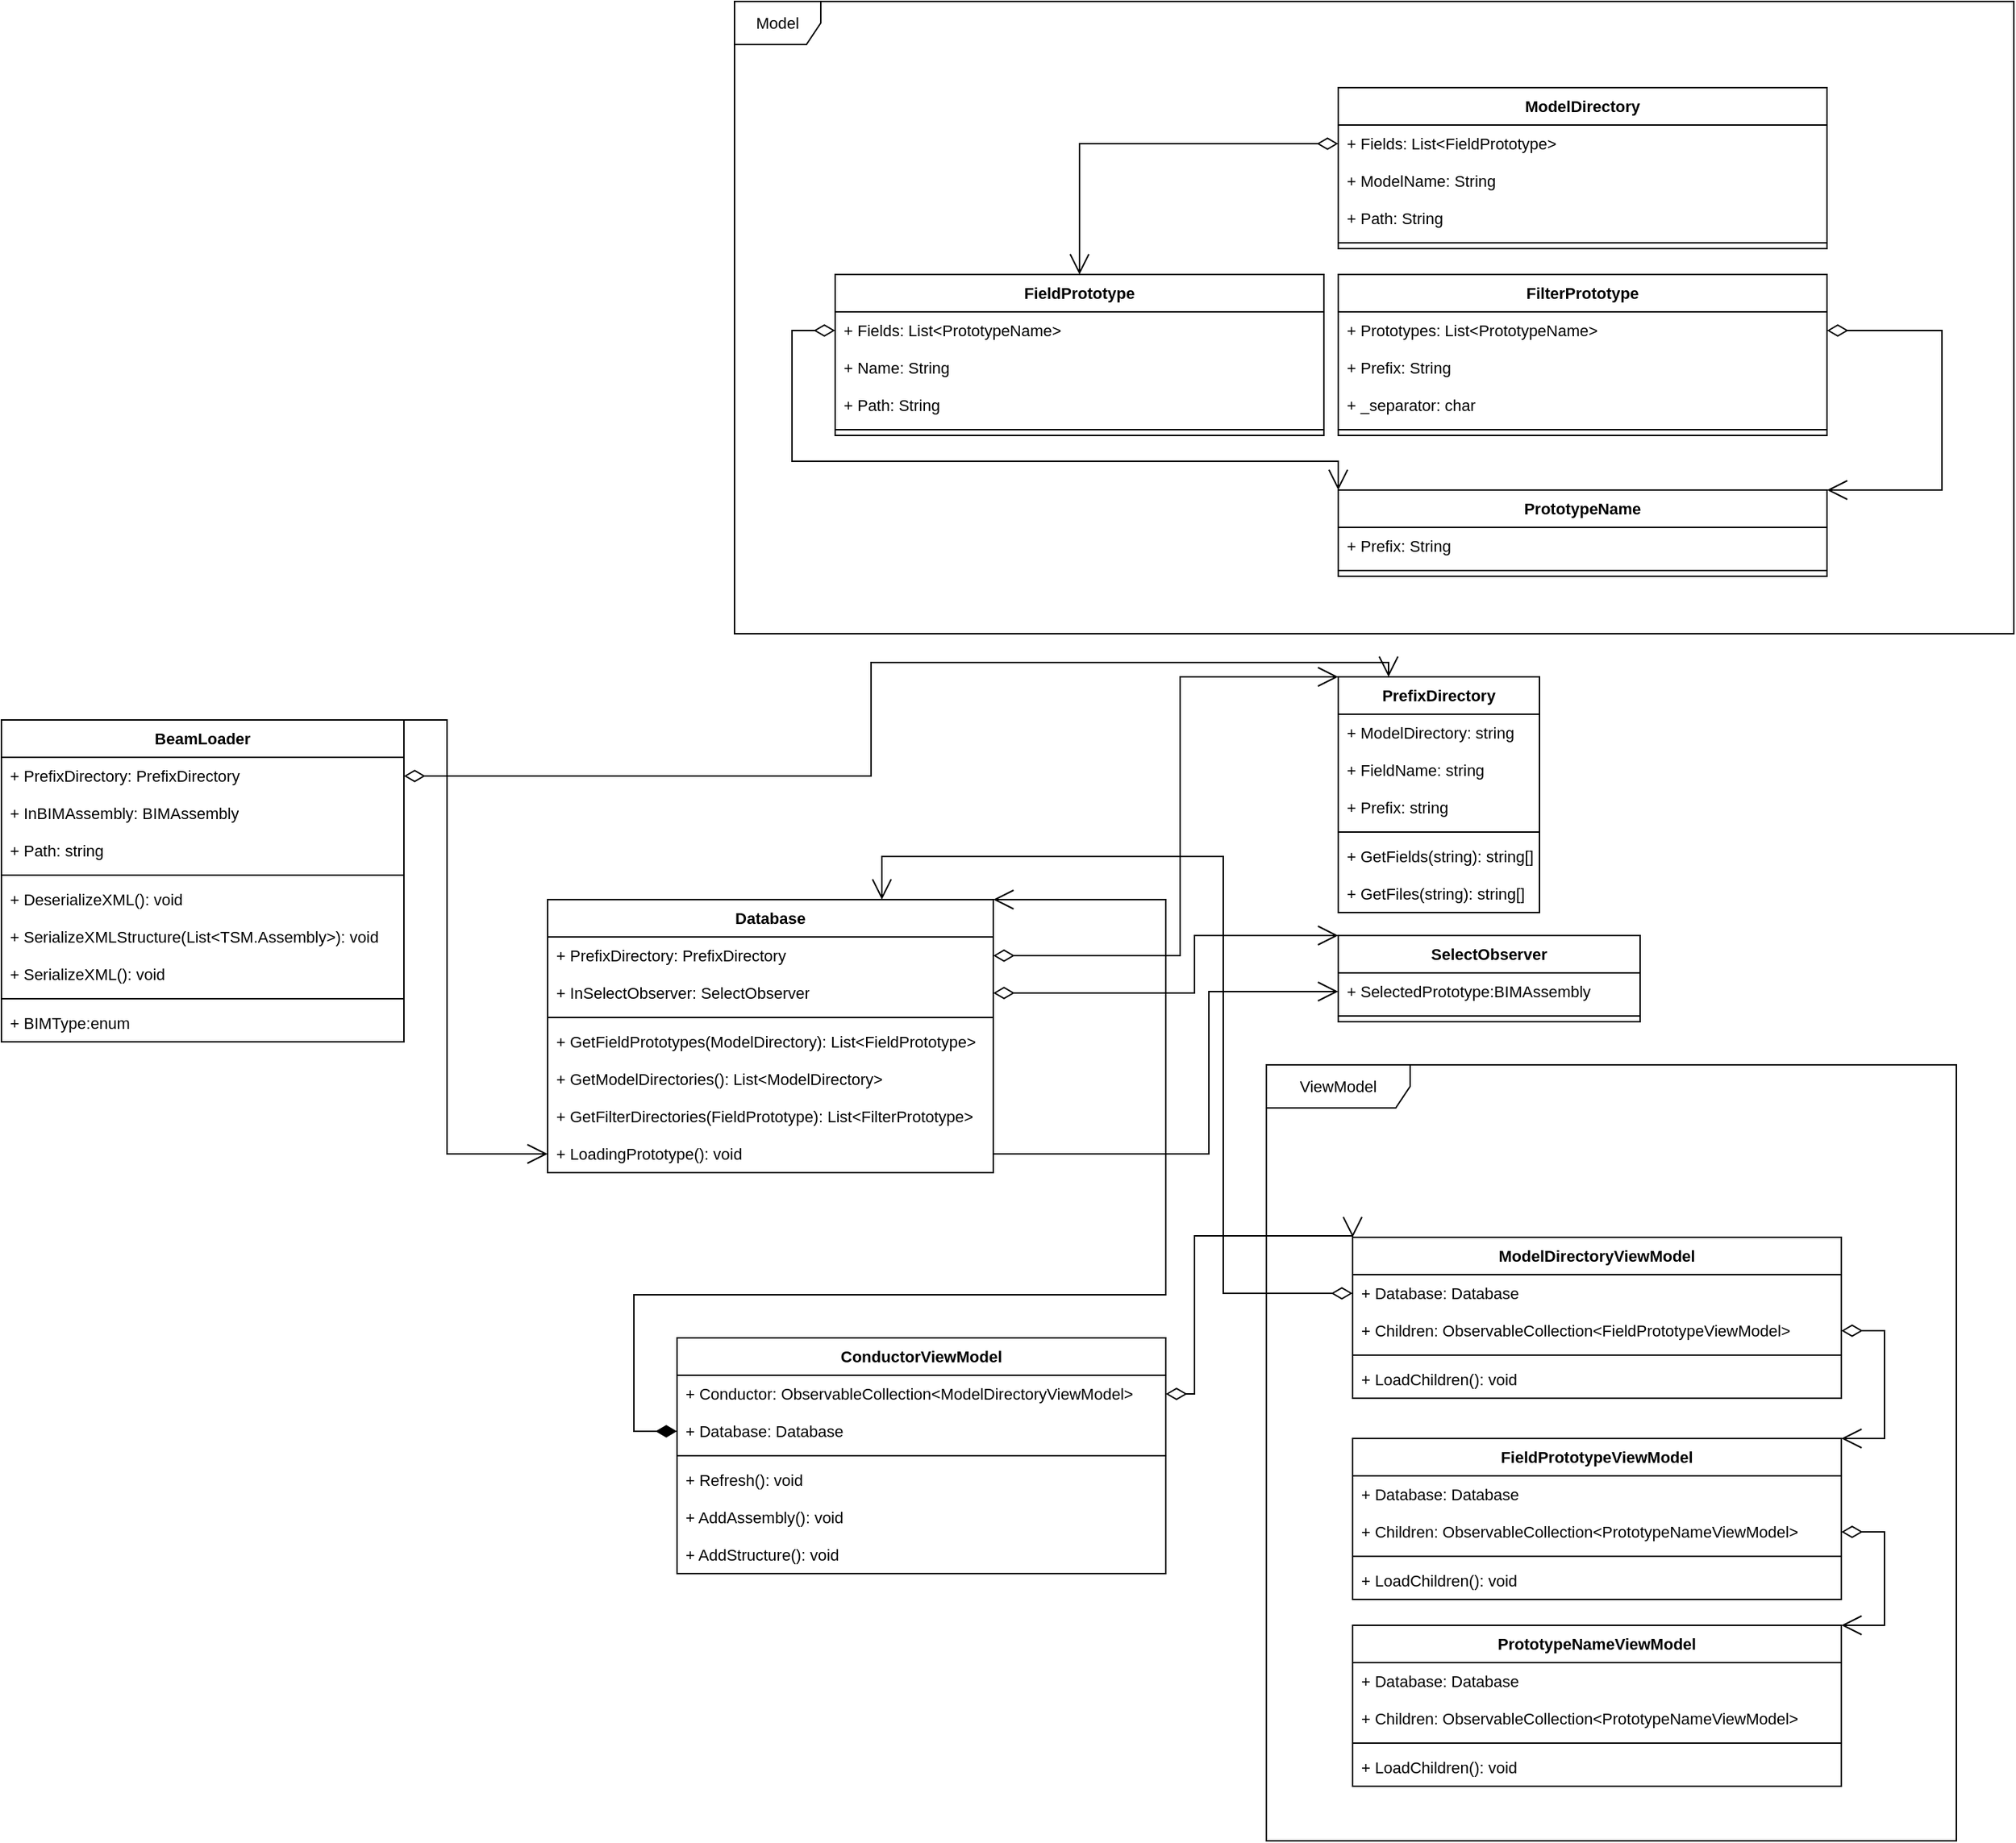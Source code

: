 <mxfile version="21.0.6" type="github" pages="3">
  <diagram id="y-c1-t9FZAE6zdqnbFe-" name="Conductor">
    <mxGraphModel dx="2287" dy="2007" grid="1" gridSize="10" guides="1" tooltips="1" connect="1" arrows="1" fold="1" page="1" pageScale="1" pageWidth="827" pageHeight="1169" math="0" shadow="0">
      <root>
        <mxCell id="0" />
        <mxCell id="1" parent="0" />
        <mxCell id="JnEDHvphpimaNig4nGNs-16" style="edgeStyle=orthogonalEdgeStyle;shape=connector;rounded=0;orthogonalLoop=1;jettySize=auto;html=1;exitX=1;exitY=0.5;exitDx=0;exitDy=0;entryX=0;entryY=0;entryDx=0;entryDy=0;labelBackgroundColor=default;strokeColor=default;fontFamily=Helvetica;fontSize=11;fontColor=default;endArrow=open;endFill=0;startArrow=diamondThin;startFill=0;startSize=12;endSize=12;" edge="1" parent="1" source="K-fdR58-RnBzx6ngiuI2-3" target="JnEDHvphpimaNig4nGNs-3">
          <mxGeometry relative="1" as="geometry">
            <Array as="points">
              <mxPoint x="210" y="929" />
              <mxPoint x="210" y="819" />
              <mxPoint x="320" y="819" />
            </Array>
          </mxGeometry>
        </mxCell>
        <mxCell id="JnEDHvphpimaNig4nGNs-29" style="edgeStyle=orthogonalEdgeStyle;shape=connector;rounded=0;orthogonalLoop=1;jettySize=auto;html=1;entryX=1;entryY=0;entryDx=0;entryDy=0;labelBackgroundColor=default;strokeColor=default;fontFamily=Helvetica;fontSize=11;fontColor=default;startArrow=diamondThin;startFill=1;endArrow=open;endFill=0;startSize=12;endSize=12;exitX=0;exitY=0.5;exitDx=0;exitDy=0;" edge="1" parent="1" source="mZIFz3YJBlj-E8MKBWUB-2" target="JnEDHvphpimaNig4nGNs-24">
          <mxGeometry relative="1" as="geometry">
            <mxPoint x="-210" y="870" as="sourcePoint" />
            <Array as="points">
              <mxPoint x="-180" y="955" />
              <mxPoint x="-180" y="860" />
              <mxPoint x="190" y="860" />
              <mxPoint x="190" y="585" />
            </Array>
          </mxGeometry>
        </mxCell>
        <mxCell id="K-fdR58-RnBzx6ngiuI2-2" value="ConductorViewModel" style="swimlane;fontStyle=1;align=center;verticalAlign=top;childLayout=stackLayout;horizontal=1;startSize=26;horizontalStack=0;resizeParent=1;resizeParentMax=0;resizeLast=0;collapsible=1;marginBottom=0;whiteSpace=wrap;html=1;fontFamily=Helvetica;fontSize=11;fontColor=default;" vertex="1" parent="1">
          <mxGeometry x="-150" y="890" width="340" height="164" as="geometry">
            <mxRectangle x="320" y="700" width="120" height="30" as="alternateBounds" />
          </mxGeometry>
        </mxCell>
        <mxCell id="K-fdR58-RnBzx6ngiuI2-3" value="+ Conductor: ObservableCollection&amp;lt;ModelDirectoryViewModel&amp;gt;" style="text;strokeColor=none;fillColor=none;align=left;verticalAlign=top;spacingLeft=4;spacingRight=4;overflow=hidden;rotatable=0;points=[[0,0.5],[1,0.5]];portConstraint=eastwest;whiteSpace=wrap;html=1;fontSize=11;fontFamily=Helvetica;fontColor=default;" vertex="1" parent="K-fdR58-RnBzx6ngiuI2-2">
          <mxGeometry y="26" width="340" height="26" as="geometry" />
        </mxCell>
        <mxCell id="mZIFz3YJBlj-E8MKBWUB-2" value="+ Database:&amp;nbsp;Database" style="text;strokeColor=none;fillColor=none;align=left;verticalAlign=top;spacingLeft=4;spacingRight=4;overflow=hidden;rotatable=0;points=[[0,0.5],[1,0.5]];portConstraint=eastwest;whiteSpace=wrap;html=1;fontSize=11;fontFamily=Helvetica;fontColor=default;" vertex="1" parent="K-fdR58-RnBzx6ngiuI2-2">
          <mxGeometry y="52" width="340" height="26" as="geometry" />
        </mxCell>
        <mxCell id="K-fdR58-RnBzx6ngiuI2-4" value="" style="line;strokeWidth=1;fillColor=none;align=left;verticalAlign=middle;spacingTop=-1;spacingLeft=3;spacingRight=3;rotatable=0;labelPosition=right;points=[];portConstraint=eastwest;strokeColor=inherit;fontFamily=Helvetica;fontSize=11;fontColor=default;" vertex="1" parent="K-fdR58-RnBzx6ngiuI2-2">
          <mxGeometry y="78" width="340" height="8" as="geometry" />
        </mxCell>
        <mxCell id="K-fdR58-RnBzx6ngiuI2-5" value="+ Refresh(): void" style="text;strokeColor=none;fillColor=none;align=left;verticalAlign=top;spacingLeft=4;spacingRight=4;overflow=hidden;rotatable=0;points=[[0,0.5],[1,0.5]];portConstraint=eastwest;whiteSpace=wrap;html=1;fontSize=11;fontFamily=Helvetica;fontColor=default;" vertex="1" parent="K-fdR58-RnBzx6ngiuI2-2">
          <mxGeometry y="86" width="340" height="26" as="geometry" />
        </mxCell>
        <mxCell id="px4083xOL6HSA7A6O8zi-32" value="+ AddAssembly(): void" style="text;strokeColor=none;fillColor=none;align=left;verticalAlign=top;spacingLeft=4;spacingRight=4;overflow=hidden;rotatable=0;points=[[0,0.5],[1,0.5]];portConstraint=eastwest;whiteSpace=wrap;html=1;fontSize=11;fontFamily=Helvetica;fontColor=default;" vertex="1" parent="K-fdR58-RnBzx6ngiuI2-2">
          <mxGeometry y="112" width="340" height="26" as="geometry" />
        </mxCell>
        <mxCell id="px4083xOL6HSA7A6O8zi-33" value="+ AddStructure(): void" style="text;strokeColor=none;fillColor=none;align=left;verticalAlign=top;spacingLeft=4;spacingRight=4;overflow=hidden;rotatable=0;points=[[0,0.5],[1,0.5]];portConstraint=eastwest;whiteSpace=wrap;html=1;fontSize=11;fontFamily=Helvetica;fontColor=default;" vertex="1" parent="K-fdR58-RnBzx6ngiuI2-2">
          <mxGeometry y="138" width="340" height="26" as="geometry" />
        </mxCell>
        <mxCell id="JnEDHvphpimaNig4nGNs-3" value="ModelDirectoryViewModel" style="swimlane;fontStyle=1;align=center;verticalAlign=top;childLayout=stackLayout;horizontal=1;startSize=26;horizontalStack=0;resizeParent=1;resizeParentMax=0;resizeLast=0;collapsible=1;marginBottom=0;whiteSpace=wrap;html=1;fontFamily=Helvetica;fontSize=11;fontColor=default;" vertex="1" parent="1">
          <mxGeometry x="320" y="820" width="340" height="112" as="geometry">
            <mxRectangle x="320" y="700" width="120" height="30" as="alternateBounds" />
          </mxGeometry>
        </mxCell>
        <mxCell id="JnEDHvphpimaNig4nGNs-4" value="+ Database: Database" style="text;strokeColor=none;fillColor=none;align=left;verticalAlign=top;spacingLeft=4;spacingRight=4;overflow=hidden;rotatable=0;points=[[0,0.5],[1,0.5]];portConstraint=eastwest;whiteSpace=wrap;html=1;fontSize=11;fontFamily=Helvetica;fontColor=default;" vertex="1" parent="JnEDHvphpimaNig4nGNs-3">
          <mxGeometry y="26" width="340" height="26" as="geometry" />
        </mxCell>
        <mxCell id="JnEDHvphpimaNig4nGNs-7" value="+ Children: ObservableCollection&amp;lt;FieldPrototypeViewModel&amp;gt;" style="text;strokeColor=none;fillColor=none;align=left;verticalAlign=top;spacingLeft=4;spacingRight=4;overflow=hidden;rotatable=0;points=[[0,0.5],[1,0.5]];portConstraint=eastwest;whiteSpace=wrap;html=1;fontSize=11;fontFamily=Helvetica;fontColor=default;" vertex="1" parent="JnEDHvphpimaNig4nGNs-3">
          <mxGeometry y="52" width="340" height="26" as="geometry" />
        </mxCell>
        <mxCell id="JnEDHvphpimaNig4nGNs-5" value="" style="line;strokeWidth=1;fillColor=none;align=left;verticalAlign=middle;spacingTop=-1;spacingLeft=3;spacingRight=3;rotatable=0;labelPosition=right;points=[];portConstraint=eastwest;strokeColor=inherit;fontFamily=Helvetica;fontSize=11;fontColor=default;" vertex="1" parent="JnEDHvphpimaNig4nGNs-3">
          <mxGeometry y="78" width="340" height="8" as="geometry" />
        </mxCell>
        <mxCell id="JnEDHvphpimaNig4nGNs-6" value="+ LoadChildren(): void" style="text;strokeColor=none;fillColor=none;align=left;verticalAlign=top;spacingLeft=4;spacingRight=4;overflow=hidden;rotatable=0;points=[[0,0.5],[1,0.5]];portConstraint=eastwest;whiteSpace=wrap;html=1;fontSize=11;fontFamily=Helvetica;fontColor=default;" vertex="1" parent="JnEDHvphpimaNig4nGNs-3">
          <mxGeometry y="86" width="340" height="26" as="geometry" />
        </mxCell>
        <mxCell id="JnEDHvphpimaNig4nGNs-18" value="SelectObserver" style="swimlane;fontStyle=1;align=center;verticalAlign=top;childLayout=stackLayout;horizontal=1;startSize=26;horizontalStack=0;resizeParent=1;resizeParentMax=0;resizeLast=0;collapsible=1;marginBottom=0;whiteSpace=wrap;html=1;fontFamily=Helvetica;fontSize=11;fontColor=default;" vertex="1" parent="1">
          <mxGeometry x="310" y="610" width="210" height="60" as="geometry">
            <mxRectangle x="320" y="700" width="120" height="30" as="alternateBounds" />
          </mxGeometry>
        </mxCell>
        <mxCell id="JnEDHvphpimaNig4nGNs-19" value="+ SelectedPrototype:BIMAssembly" style="text;strokeColor=none;fillColor=none;align=left;verticalAlign=top;spacingLeft=4;spacingRight=4;overflow=hidden;rotatable=0;points=[[0,0.5],[1,0.5]];portConstraint=eastwest;whiteSpace=wrap;html=1;fontSize=11;fontFamily=Helvetica;fontColor=default;" vertex="1" parent="JnEDHvphpimaNig4nGNs-18">
          <mxGeometry y="26" width="210" height="26" as="geometry" />
        </mxCell>
        <mxCell id="JnEDHvphpimaNig4nGNs-21" value="" style="line;strokeWidth=1;fillColor=none;align=left;verticalAlign=middle;spacingTop=-1;spacingLeft=3;spacingRight=3;rotatable=0;labelPosition=right;points=[];portConstraint=eastwest;strokeColor=inherit;fontFamily=Helvetica;fontSize=11;fontColor=default;" vertex="1" parent="JnEDHvphpimaNig4nGNs-18">
          <mxGeometry y="52" width="210" height="8" as="geometry" />
        </mxCell>
        <mxCell id="JnEDHvphpimaNig4nGNs-24" value="Database" style="swimlane;fontStyle=1;align=center;verticalAlign=top;childLayout=stackLayout;horizontal=1;startSize=26;horizontalStack=0;resizeParent=1;resizeParentMax=0;resizeLast=0;collapsible=1;marginBottom=0;whiteSpace=wrap;html=1;fontFamily=Helvetica;fontSize=11;fontColor=default;" vertex="1" parent="1">
          <mxGeometry x="-240" y="585" width="310" height="190" as="geometry">
            <mxRectangle x="-290" y="585" width="120" height="30" as="alternateBounds" />
          </mxGeometry>
        </mxCell>
        <mxCell id="JnEDHvphpimaNig4nGNs-25" value="+ PrefixDirectory: PrefixDirectory" style="text;strokeColor=none;fillColor=none;align=left;verticalAlign=top;spacingLeft=4;spacingRight=4;overflow=hidden;rotatable=0;points=[[0,0.5],[1,0.5]];portConstraint=eastwest;whiteSpace=wrap;html=1;fontSize=11;fontFamily=Helvetica;fontColor=default;" vertex="1" parent="JnEDHvphpimaNig4nGNs-24">
          <mxGeometry y="26" width="310" height="26" as="geometry" />
        </mxCell>
        <mxCell id="JnEDHvphpimaNig4nGNs-38" value="+ InSelectObserver:&amp;nbsp;SelectObserver" style="text;strokeColor=none;fillColor=none;align=left;verticalAlign=top;spacingLeft=4;spacingRight=4;overflow=hidden;rotatable=0;points=[[0,0.5],[1,0.5]];portConstraint=eastwest;whiteSpace=wrap;html=1;fontSize=11;fontFamily=Helvetica;fontColor=default;" vertex="1" parent="JnEDHvphpimaNig4nGNs-24">
          <mxGeometry y="52" width="310" height="26" as="geometry" />
        </mxCell>
        <mxCell id="JnEDHvphpimaNig4nGNs-26" value="" style="line;strokeWidth=1;fillColor=none;align=left;verticalAlign=middle;spacingTop=-1;spacingLeft=3;spacingRight=3;rotatable=0;labelPosition=right;points=[];portConstraint=eastwest;strokeColor=inherit;fontFamily=Helvetica;fontSize=11;fontColor=default;" vertex="1" parent="JnEDHvphpimaNig4nGNs-24">
          <mxGeometry y="78" width="310" height="8" as="geometry" />
        </mxCell>
        <mxCell id="JnEDHvphpimaNig4nGNs-27" value="+ GetFieldPrototypes(ModelDirectory): List&amp;lt;FieldPrototype&amp;gt;" style="text;strokeColor=none;fillColor=none;align=left;verticalAlign=top;spacingLeft=4;spacingRight=4;overflow=hidden;rotatable=0;points=[[0,0.5],[1,0.5]];portConstraint=eastwest;whiteSpace=wrap;html=1;fontSize=11;fontFamily=Helvetica;fontColor=default;" vertex="1" parent="JnEDHvphpimaNig4nGNs-24">
          <mxGeometry y="86" width="310" height="26" as="geometry" />
        </mxCell>
        <mxCell id="61XOasOxWinUc6jk6nGq-1" value="+ GetModelDirectories(): List&amp;lt;ModelDirectory&amp;gt;" style="text;strokeColor=none;fillColor=none;align=left;verticalAlign=top;spacingLeft=4;spacingRight=4;overflow=hidden;rotatable=0;points=[[0,0.5],[1,0.5]];portConstraint=eastwest;whiteSpace=wrap;html=1;fontSize=11;fontFamily=Helvetica;fontColor=default;" vertex="1" parent="JnEDHvphpimaNig4nGNs-24">
          <mxGeometry y="112" width="310" height="26" as="geometry" />
        </mxCell>
        <mxCell id="px4083xOL6HSA7A6O8zi-1" value="+ GetFilterDirectories(FieldPrototype): List&amp;lt;FilterPrototype&amp;gt;" style="text;strokeColor=none;fillColor=none;align=left;verticalAlign=top;spacingLeft=4;spacingRight=4;overflow=hidden;rotatable=0;points=[[0,0.5],[1,0.5]];portConstraint=eastwest;whiteSpace=wrap;html=1;fontSize=11;fontFamily=Helvetica;fontColor=default;" vertex="1" parent="JnEDHvphpimaNig4nGNs-24">
          <mxGeometry y="138" width="310" height="26" as="geometry" />
        </mxCell>
        <mxCell id="px4083xOL6HSA7A6O8zi-2" value="+ LoadingPrototype(): void" style="text;strokeColor=none;fillColor=none;align=left;verticalAlign=top;spacingLeft=4;spacingRight=4;overflow=hidden;rotatable=0;points=[[0,0.5],[1,0.5]];portConstraint=eastwest;whiteSpace=wrap;html=1;fontSize=11;fontFamily=Helvetica;fontColor=default;" vertex="1" parent="JnEDHvphpimaNig4nGNs-24">
          <mxGeometry y="164" width="310" height="26" as="geometry" />
        </mxCell>
        <mxCell id="JnEDHvphpimaNig4nGNs-32" value="PrefixDirectory" style="swimlane;fontStyle=1;align=center;verticalAlign=top;childLayout=stackLayout;horizontal=1;startSize=26;horizontalStack=0;resizeParent=1;resizeParentMax=0;resizeLast=0;collapsible=1;marginBottom=0;whiteSpace=wrap;html=1;fontFamily=Helvetica;fontSize=11;fontColor=default;" vertex="1" parent="1">
          <mxGeometry x="310" y="430" width="140" height="164" as="geometry">
            <mxRectangle x="320" y="700" width="120" height="30" as="alternateBounds" />
          </mxGeometry>
        </mxCell>
        <mxCell id="JnEDHvphpimaNig4nGNs-33" value="+ ModelDirectory: string" style="text;strokeColor=none;fillColor=none;align=left;verticalAlign=top;spacingLeft=4;spacingRight=4;overflow=hidden;rotatable=0;points=[[0,0.5],[1,0.5]];portConstraint=eastwest;whiteSpace=wrap;html=1;fontSize=11;fontFamily=Helvetica;fontColor=default;" vertex="1" parent="JnEDHvphpimaNig4nGNs-32">
          <mxGeometry y="26" width="140" height="26" as="geometry" />
        </mxCell>
        <mxCell id="px4083xOL6HSA7A6O8zi-29" value="+ FieldName: string" style="text;strokeColor=none;fillColor=none;align=left;verticalAlign=top;spacingLeft=4;spacingRight=4;overflow=hidden;rotatable=0;points=[[0,0.5],[1,0.5]];portConstraint=eastwest;whiteSpace=wrap;html=1;fontSize=11;fontFamily=Helvetica;fontColor=default;" vertex="1" parent="JnEDHvphpimaNig4nGNs-32">
          <mxGeometry y="52" width="140" height="26" as="geometry" />
        </mxCell>
        <mxCell id="px4083xOL6HSA7A6O8zi-30" value="+ Prefix: string" style="text;strokeColor=none;fillColor=none;align=left;verticalAlign=top;spacingLeft=4;spacingRight=4;overflow=hidden;rotatable=0;points=[[0,0.5],[1,0.5]];portConstraint=eastwest;whiteSpace=wrap;html=1;fontSize=11;fontFamily=Helvetica;fontColor=default;" vertex="1" parent="JnEDHvphpimaNig4nGNs-32">
          <mxGeometry y="78" width="140" height="26" as="geometry" />
        </mxCell>
        <mxCell id="JnEDHvphpimaNig4nGNs-34" value="" style="line;strokeWidth=1;fillColor=none;align=left;verticalAlign=middle;spacingTop=-1;spacingLeft=3;spacingRight=3;rotatable=0;labelPosition=right;points=[];portConstraint=eastwest;strokeColor=inherit;fontFamily=Helvetica;fontSize=11;fontColor=default;" vertex="1" parent="JnEDHvphpimaNig4nGNs-32">
          <mxGeometry y="104" width="140" height="8" as="geometry" />
        </mxCell>
        <mxCell id="JnEDHvphpimaNig4nGNs-35" value="+ GetFields(string): string[]" style="text;strokeColor=none;fillColor=none;align=left;verticalAlign=top;spacingLeft=4;spacingRight=4;overflow=hidden;rotatable=0;points=[[0,0.5],[1,0.5]];portConstraint=eastwest;whiteSpace=wrap;html=1;fontSize=11;fontFamily=Helvetica;fontColor=default;" vertex="1" parent="JnEDHvphpimaNig4nGNs-32">
          <mxGeometry y="112" width="140" height="26" as="geometry" />
        </mxCell>
        <mxCell id="px4083xOL6HSA7A6O8zi-31" value="+ GetFiles(string): string[]" style="text;strokeColor=none;fillColor=none;align=left;verticalAlign=top;spacingLeft=4;spacingRight=4;overflow=hidden;rotatable=0;points=[[0,0.5],[1,0.5]];portConstraint=eastwest;whiteSpace=wrap;html=1;fontSize=11;fontFamily=Helvetica;fontColor=default;" vertex="1" parent="JnEDHvphpimaNig4nGNs-32">
          <mxGeometry y="138" width="140" height="26" as="geometry" />
        </mxCell>
        <mxCell id="61XOasOxWinUc6jk6nGq-6" value="PrototypeName" style="swimlane;fontStyle=1;align=center;verticalAlign=top;childLayout=stackLayout;horizontal=1;startSize=26;horizontalStack=0;resizeParent=1;resizeParentMax=0;resizeLast=0;collapsible=1;marginBottom=0;whiteSpace=wrap;html=1;fontFamily=Helvetica;fontSize=11;fontColor=default;" vertex="1" parent="1">
          <mxGeometry x="310" y="300" width="340" height="60" as="geometry">
            <mxRectangle x="320" y="700" width="120" height="30" as="alternateBounds" />
          </mxGeometry>
        </mxCell>
        <mxCell id="61XOasOxWinUc6jk6nGq-7" value="+ Prefix: String" style="text;strokeColor=none;fillColor=none;align=left;verticalAlign=top;spacingLeft=4;spacingRight=4;overflow=hidden;rotatable=0;points=[[0,0.5],[1,0.5]];portConstraint=eastwest;whiteSpace=wrap;html=1;fontSize=11;fontFamily=Helvetica;fontColor=default;" vertex="1" parent="61XOasOxWinUc6jk6nGq-6">
          <mxGeometry y="26" width="340" height="26" as="geometry" />
        </mxCell>
        <mxCell id="61XOasOxWinUc6jk6nGq-8" value="" style="line;strokeWidth=1;fillColor=none;align=left;verticalAlign=middle;spacingTop=-1;spacingLeft=3;spacingRight=3;rotatable=0;labelPosition=right;points=[];portConstraint=eastwest;strokeColor=inherit;fontFamily=Helvetica;fontSize=11;fontColor=default;" vertex="1" parent="61XOasOxWinUc6jk6nGq-6">
          <mxGeometry y="52" width="340" height="8" as="geometry" />
        </mxCell>
        <mxCell id="61XOasOxWinUc6jk6nGq-14" value="ModelDirectory" style="swimlane;fontStyle=1;align=center;verticalAlign=top;childLayout=stackLayout;horizontal=1;startSize=26;horizontalStack=0;resizeParent=1;resizeParentMax=0;resizeLast=0;collapsible=1;marginBottom=0;whiteSpace=wrap;html=1;fontFamily=Helvetica;fontSize=11;fontColor=default;" vertex="1" parent="1">
          <mxGeometry x="310" y="20" width="340" height="112" as="geometry">
            <mxRectangle x="320" y="700" width="120" height="30" as="alternateBounds" />
          </mxGeometry>
        </mxCell>
        <mxCell id="61XOasOxWinUc6jk6nGq-15" value="+ Fields: List&amp;lt;FieldPrototype&amp;gt;" style="text;strokeColor=none;fillColor=none;align=left;verticalAlign=top;spacingLeft=4;spacingRight=4;overflow=hidden;rotatable=0;points=[[0,0.5],[1,0.5]];portConstraint=eastwest;whiteSpace=wrap;html=1;fontSize=11;fontFamily=Helvetica;fontColor=default;" vertex="1" parent="61XOasOxWinUc6jk6nGq-14">
          <mxGeometry y="26" width="340" height="26" as="geometry" />
        </mxCell>
        <mxCell id="61XOasOxWinUc6jk6nGq-20" value="+ ModelName: String" style="text;strokeColor=none;fillColor=none;align=left;verticalAlign=top;spacingLeft=4;spacingRight=4;overflow=hidden;rotatable=0;points=[[0,0.5],[1,0.5]];portConstraint=eastwest;whiteSpace=wrap;html=1;fontSize=11;fontFamily=Helvetica;fontColor=default;" vertex="1" parent="61XOasOxWinUc6jk6nGq-14">
          <mxGeometry y="52" width="340" height="26" as="geometry" />
        </mxCell>
        <mxCell id="61XOasOxWinUc6jk6nGq-21" value="+ Path: String" style="text;strokeColor=none;fillColor=none;align=left;verticalAlign=top;spacingLeft=4;spacingRight=4;overflow=hidden;rotatable=0;points=[[0,0.5],[1,0.5]];portConstraint=eastwest;whiteSpace=wrap;html=1;fontSize=11;fontFamily=Helvetica;fontColor=default;" vertex="1" parent="61XOasOxWinUc6jk6nGq-14">
          <mxGeometry y="78" width="340" height="26" as="geometry" />
        </mxCell>
        <mxCell id="61XOasOxWinUc6jk6nGq-16" value="" style="line;strokeWidth=1;fillColor=none;align=left;verticalAlign=middle;spacingTop=-1;spacingLeft=3;spacingRight=3;rotatable=0;labelPosition=right;points=[];portConstraint=eastwest;strokeColor=inherit;fontFamily=Helvetica;fontSize=11;fontColor=default;" vertex="1" parent="61XOasOxWinUc6jk6nGq-14">
          <mxGeometry y="104" width="340" height="8" as="geometry" />
        </mxCell>
        <mxCell id="61XOasOxWinUc6jk6nGq-23" value="FilterPrototype" style="swimlane;fontStyle=1;align=center;verticalAlign=top;childLayout=stackLayout;horizontal=1;startSize=26;horizontalStack=0;resizeParent=1;resizeParentMax=0;resizeLast=0;collapsible=1;marginBottom=0;whiteSpace=wrap;html=1;fontFamily=Helvetica;fontSize=11;fontColor=default;" vertex="1" parent="1">
          <mxGeometry x="310" y="150" width="340" height="112" as="geometry">
            <mxRectangle x="320" y="700" width="120" height="30" as="alternateBounds" />
          </mxGeometry>
        </mxCell>
        <mxCell id="61XOasOxWinUc6jk6nGq-24" value="+ Prototypes: List&amp;lt;PrototypeName&amp;gt;" style="text;strokeColor=none;fillColor=none;align=left;verticalAlign=top;spacingLeft=4;spacingRight=4;overflow=hidden;rotatable=0;points=[[0,0.5],[1,0.5]];portConstraint=eastwest;whiteSpace=wrap;html=1;fontSize=11;fontFamily=Helvetica;fontColor=default;" vertex="1" parent="61XOasOxWinUc6jk6nGq-23">
          <mxGeometry y="26" width="340" height="26" as="geometry" />
        </mxCell>
        <mxCell id="61XOasOxWinUc6jk6nGq-25" value="+ Prefix: String" style="text;strokeColor=none;fillColor=none;align=left;verticalAlign=top;spacingLeft=4;spacingRight=4;overflow=hidden;rotatable=0;points=[[0,0.5],[1,0.5]];portConstraint=eastwest;whiteSpace=wrap;html=1;fontSize=11;fontFamily=Helvetica;fontColor=default;" vertex="1" parent="61XOasOxWinUc6jk6nGq-23">
          <mxGeometry y="52" width="340" height="26" as="geometry" />
        </mxCell>
        <mxCell id="61XOasOxWinUc6jk6nGq-26" value="+ _separator: char" style="text;strokeColor=none;fillColor=none;align=left;verticalAlign=top;spacingLeft=4;spacingRight=4;overflow=hidden;rotatable=0;points=[[0,0.5],[1,0.5]];portConstraint=eastwest;whiteSpace=wrap;html=1;fontSize=11;fontFamily=Helvetica;fontColor=default;" vertex="1" parent="61XOasOxWinUc6jk6nGq-23">
          <mxGeometry y="78" width="340" height="26" as="geometry" />
        </mxCell>
        <mxCell id="61XOasOxWinUc6jk6nGq-27" value="" style="line;strokeWidth=1;fillColor=none;align=left;verticalAlign=middle;spacingTop=-1;spacingLeft=3;spacingRight=3;rotatable=0;labelPosition=right;points=[];portConstraint=eastwest;strokeColor=inherit;fontFamily=Helvetica;fontSize=11;fontColor=default;" vertex="1" parent="61XOasOxWinUc6jk6nGq-23">
          <mxGeometry y="104" width="340" height="8" as="geometry" />
        </mxCell>
        <mxCell id="JnEDHvphpimaNig4nGNs-37" style="edgeStyle=orthogonalEdgeStyle;shape=connector;rounded=0;orthogonalLoop=1;jettySize=auto;html=1;labelBackgroundColor=default;strokeColor=default;fontFamily=Helvetica;fontSize=11;fontColor=default;startArrow=diamondThin;startFill=0;endArrow=open;endFill=0;startSize=12;entryX=0;entryY=0;entryDx=0;entryDy=0;exitX=1;exitY=0.5;exitDx=0;exitDy=0;endSize=12;" edge="1" parent="1" source="JnEDHvphpimaNig4nGNs-38" target="JnEDHvphpimaNig4nGNs-18">
          <mxGeometry relative="1" as="geometry">
            <mxPoint x="130" y="658" as="sourcePoint" />
            <Array as="points">
              <mxPoint x="210" y="650" />
              <mxPoint x="210" y="610" />
            </Array>
          </mxGeometry>
        </mxCell>
        <mxCell id="JnEDHvphpimaNig4nGNs-36" style="edgeStyle=orthogonalEdgeStyle;shape=connector;rounded=0;orthogonalLoop=1;jettySize=auto;html=1;exitX=1;exitY=0.5;exitDx=0;exitDy=0;labelBackgroundColor=default;strokeColor=default;fontFamily=Helvetica;fontSize=11;fontColor=default;startArrow=diamondThin;startFill=0;endArrow=open;endFill=0;startSize=12;entryX=0;entryY=0;entryDx=0;entryDy=0;endSize=12;" edge="1" parent="1" source="JnEDHvphpimaNig4nGNs-25" target="JnEDHvphpimaNig4nGNs-32">
          <mxGeometry relative="1" as="geometry">
            <mxPoint x="200" y="630" as="sourcePoint" />
            <Array as="points">
              <mxPoint x="200" y="624" />
              <mxPoint x="200" y="430" />
            </Array>
          </mxGeometry>
        </mxCell>
        <mxCell id="61XOasOxWinUc6jk6nGq-29" style="edgeStyle=orthogonalEdgeStyle;shape=connector;rounded=0;orthogonalLoop=1;jettySize=auto;html=1;exitX=1;exitY=0.5;exitDx=0;exitDy=0;entryX=1;entryY=0;entryDx=0;entryDy=0;labelBackgroundColor=default;strokeColor=default;fontFamily=Helvetica;fontSize=11;fontColor=default;startArrow=diamondThin;startFill=0;endArrow=open;endFill=0;startSize=12;endSize=12;" edge="1" parent="1" source="61XOasOxWinUc6jk6nGq-24" target="61XOasOxWinUc6jk6nGq-6">
          <mxGeometry relative="1" as="geometry">
            <Array as="points">
              <mxPoint x="730" y="189" />
              <mxPoint x="730" y="300" />
            </Array>
          </mxGeometry>
        </mxCell>
        <mxCell id="61XOasOxWinUc6jk6nGq-31" value="FieldPrototype" style="swimlane;fontStyle=1;align=center;verticalAlign=top;childLayout=stackLayout;horizontal=1;startSize=26;horizontalStack=0;resizeParent=1;resizeParentMax=0;resizeLast=0;collapsible=1;marginBottom=0;whiteSpace=wrap;html=1;fontFamily=Helvetica;fontSize=11;fontColor=default;" vertex="1" parent="1">
          <mxGeometry x="-40" y="150" width="340" height="112" as="geometry">
            <mxRectangle x="320" y="700" width="120" height="30" as="alternateBounds" />
          </mxGeometry>
        </mxCell>
        <mxCell id="61XOasOxWinUc6jk6nGq-32" value="+ Fields: List&amp;lt;PrototypeName&amp;gt;" style="text;strokeColor=none;fillColor=none;align=left;verticalAlign=top;spacingLeft=4;spacingRight=4;overflow=hidden;rotatable=0;points=[[0,0.5],[1,0.5]];portConstraint=eastwest;whiteSpace=wrap;html=1;fontSize=11;fontFamily=Helvetica;fontColor=default;" vertex="1" parent="61XOasOxWinUc6jk6nGq-31">
          <mxGeometry y="26" width="340" height="26" as="geometry" />
        </mxCell>
        <mxCell id="61XOasOxWinUc6jk6nGq-33" value="+ Name: String" style="text;strokeColor=none;fillColor=none;align=left;verticalAlign=top;spacingLeft=4;spacingRight=4;overflow=hidden;rotatable=0;points=[[0,0.5],[1,0.5]];portConstraint=eastwest;whiteSpace=wrap;html=1;fontSize=11;fontFamily=Helvetica;fontColor=default;" vertex="1" parent="61XOasOxWinUc6jk6nGq-31">
          <mxGeometry y="52" width="340" height="26" as="geometry" />
        </mxCell>
        <mxCell id="61XOasOxWinUc6jk6nGq-34" value="+ Path: String" style="text;strokeColor=none;fillColor=none;align=left;verticalAlign=top;spacingLeft=4;spacingRight=4;overflow=hidden;rotatable=0;points=[[0,0.5],[1,0.5]];portConstraint=eastwest;whiteSpace=wrap;html=1;fontSize=11;fontFamily=Helvetica;fontColor=default;" vertex="1" parent="61XOasOxWinUc6jk6nGq-31">
          <mxGeometry y="78" width="340" height="26" as="geometry" />
        </mxCell>
        <mxCell id="61XOasOxWinUc6jk6nGq-35" value="" style="line;strokeWidth=1;fillColor=none;align=left;verticalAlign=middle;spacingTop=-1;spacingLeft=3;spacingRight=3;rotatable=0;labelPosition=right;points=[];portConstraint=eastwest;strokeColor=inherit;fontFamily=Helvetica;fontSize=11;fontColor=default;" vertex="1" parent="61XOasOxWinUc6jk6nGq-31">
          <mxGeometry y="104" width="340" height="8" as="geometry" />
        </mxCell>
        <mxCell id="61XOasOxWinUc6jk6nGq-36" style="edgeStyle=orthogonalEdgeStyle;shape=connector;rounded=0;orthogonalLoop=1;jettySize=auto;html=1;exitX=0;exitY=0.5;exitDx=0;exitDy=0;labelBackgroundColor=default;strokeColor=default;fontFamily=Helvetica;fontSize=11;fontColor=default;startArrow=diamondThin;startFill=0;endArrow=open;endFill=0;startSize=12;endSize=12;" edge="1" parent="1" source="61XOasOxWinUc6jk6nGq-15" target="61XOasOxWinUc6jk6nGq-31">
          <mxGeometry relative="1" as="geometry" />
        </mxCell>
        <mxCell id="61XOasOxWinUc6jk6nGq-37" style="edgeStyle=orthogonalEdgeStyle;shape=connector;rounded=0;orthogonalLoop=1;jettySize=auto;html=1;exitX=0;exitY=0.5;exitDx=0;exitDy=0;entryX=0;entryY=0;entryDx=0;entryDy=0;labelBackgroundColor=default;strokeColor=default;fontFamily=Helvetica;fontSize=11;fontColor=default;startArrow=diamondThin;startFill=0;endArrow=open;endFill=0;startSize=12;endSize=12;" edge="1" parent="1" source="61XOasOxWinUc6jk6nGq-32" target="61XOasOxWinUc6jk6nGq-6">
          <mxGeometry relative="1" as="geometry">
            <Array as="points">
              <mxPoint x="-70" y="189" />
              <mxPoint x="-70" y="280" />
              <mxPoint x="310" y="280" />
            </Array>
          </mxGeometry>
        </mxCell>
        <mxCell id="61XOasOxWinUc6jk6nGq-39" value="Model" style="shape=umlFrame;whiteSpace=wrap;html=1;pointerEvents=0;fontFamily=Helvetica;fontSize=11;fontColor=default;" vertex="1" parent="1">
          <mxGeometry x="-110" y="-40" width="890" height="440" as="geometry" />
        </mxCell>
        <mxCell id="61XOasOxWinUc6jk6nGq-40" value="ViewModel" style="shape=umlFrame;whiteSpace=wrap;html=1;pointerEvents=0;fontFamily=Helvetica;fontSize=11;fontColor=default;width=100;height=30;" vertex="1" parent="1">
          <mxGeometry x="260" y="700" width="480" height="540" as="geometry" />
        </mxCell>
        <mxCell id="mZIFz3YJBlj-E8MKBWUB-1" style="edgeStyle=orthogonalEdgeStyle;shape=connector;rounded=0;orthogonalLoop=1;jettySize=auto;html=1;exitX=0;exitY=0.5;exitDx=0;exitDy=0;entryX=0.75;entryY=0;entryDx=0;entryDy=0;labelBackgroundColor=default;strokeColor=default;fontFamily=Helvetica;fontSize=11;fontColor=default;startArrow=diamondThin;startFill=0;endArrow=open;endFill=0;startSize=12;endSize=12;" edge="1" parent="1" source="JnEDHvphpimaNig4nGNs-4" target="JnEDHvphpimaNig4nGNs-24">
          <mxGeometry relative="1" as="geometry">
            <Array as="points">
              <mxPoint x="230" y="859" />
              <mxPoint x="230" y="555" />
              <mxPoint x="-7" y="555" />
            </Array>
          </mxGeometry>
        </mxCell>
        <mxCell id="px4083xOL6HSA7A6O8zi-9" style="edgeStyle=orthogonalEdgeStyle;shape=connector;rounded=0;orthogonalLoop=1;jettySize=auto;html=1;exitX=1;exitY=0;exitDx=0;exitDy=0;entryX=0;entryY=0.5;entryDx=0;entryDy=0;labelBackgroundColor=default;strokeColor=default;fontFamily=Helvetica;fontSize=11;fontColor=default;startArrow=none;startFill=0;endArrow=open;endFill=0;startSize=12;endSize=12;" edge="1" parent="1" source="px4083xOL6HSA7A6O8zi-4" target="px4083xOL6HSA7A6O8zi-2">
          <mxGeometry relative="1" as="geometry">
            <Array as="points">
              <mxPoint x="-310" y="460" />
              <mxPoint x="-310" y="762" />
            </Array>
          </mxGeometry>
        </mxCell>
        <mxCell id="px4083xOL6HSA7A6O8zi-4" value="BeamLoader" style="swimlane;fontStyle=1;align=center;verticalAlign=top;childLayout=stackLayout;horizontal=1;startSize=26;horizontalStack=0;resizeParent=1;resizeParentMax=0;resizeLast=0;collapsible=1;marginBottom=0;whiteSpace=wrap;html=1;fontFamily=Helvetica;fontSize=11;fontColor=default;" vertex="1" parent="1">
          <mxGeometry x="-620" y="460" width="280" height="224" as="geometry">
            <mxRectangle x="320" y="700" width="120" height="30" as="alternateBounds" />
          </mxGeometry>
        </mxCell>
        <mxCell id="px4083xOL6HSA7A6O8zi-7" value="+ PrefixDirectory: PrefixDirectory" style="text;strokeColor=none;fillColor=none;align=left;verticalAlign=top;spacingLeft=4;spacingRight=4;overflow=hidden;rotatable=0;points=[[0,0.5],[1,0.5]];portConstraint=eastwest;whiteSpace=wrap;html=1;fontSize=11;fontFamily=Helvetica;fontColor=default;" vertex="1" parent="px4083xOL6HSA7A6O8zi-4">
          <mxGeometry y="26" width="280" height="26" as="geometry" />
        </mxCell>
        <mxCell id="px4083xOL6HSA7A6O8zi-11" value="+ InBIMAssembly: BIMAssembly" style="text;strokeColor=none;fillColor=none;align=left;verticalAlign=top;spacingLeft=4;spacingRight=4;overflow=hidden;rotatable=0;points=[[0,0.5],[1,0.5]];portConstraint=eastwest;whiteSpace=wrap;html=1;fontSize=11;fontFamily=Helvetica;fontColor=default;" vertex="1" parent="px4083xOL6HSA7A6O8zi-4">
          <mxGeometry y="52" width="280" height="26" as="geometry" />
        </mxCell>
        <mxCell id="px4083xOL6HSA7A6O8zi-12" value="+ Path: string" style="text;strokeColor=none;fillColor=none;align=left;verticalAlign=top;spacingLeft=4;spacingRight=4;overflow=hidden;rotatable=0;points=[[0,0.5],[1,0.5]];portConstraint=eastwest;whiteSpace=wrap;html=1;fontSize=11;fontFamily=Helvetica;fontColor=default;" vertex="1" parent="px4083xOL6HSA7A6O8zi-4">
          <mxGeometry y="78" width="280" height="26" as="geometry" />
        </mxCell>
        <mxCell id="px4083xOL6HSA7A6O8zi-6" value="" style="line;strokeWidth=1;fillColor=none;align=left;verticalAlign=middle;spacingTop=-1;spacingLeft=3;spacingRight=3;rotatable=0;labelPosition=right;points=[];portConstraint=eastwest;strokeColor=inherit;fontFamily=Helvetica;fontSize=11;fontColor=default;" vertex="1" parent="px4083xOL6HSA7A6O8zi-4">
          <mxGeometry y="104" width="280" height="8" as="geometry" />
        </mxCell>
        <mxCell id="px4083xOL6HSA7A6O8zi-10" value="+ DeserializeXML(): void" style="text;strokeColor=none;fillColor=none;align=left;verticalAlign=top;spacingLeft=4;spacingRight=4;overflow=hidden;rotatable=0;points=[[0,0.5],[1,0.5]];portConstraint=eastwest;whiteSpace=wrap;html=1;fontSize=11;fontFamily=Helvetica;fontColor=default;" vertex="1" parent="px4083xOL6HSA7A6O8zi-4">
          <mxGeometry y="112" width="280" height="26" as="geometry" />
        </mxCell>
        <mxCell id="px4083xOL6HSA7A6O8zi-34" value="+ SerializeXMLStructure(List&amp;lt;TSM.Assembly&amp;gt;): void" style="text;strokeColor=none;fillColor=none;align=left;verticalAlign=top;spacingLeft=4;spacingRight=4;overflow=hidden;rotatable=0;points=[[0,0.5],[1,0.5]];portConstraint=eastwest;whiteSpace=wrap;html=1;fontSize=11;fontFamily=Helvetica;fontColor=default;" vertex="1" parent="px4083xOL6HSA7A6O8zi-4">
          <mxGeometry y="138" width="280" height="26" as="geometry" />
        </mxCell>
        <mxCell id="px4083xOL6HSA7A6O8zi-13" value="+ SerializeXML(): void" style="text;strokeColor=none;fillColor=none;align=left;verticalAlign=top;spacingLeft=4;spacingRight=4;overflow=hidden;rotatable=0;points=[[0,0.5],[1,0.5]];portConstraint=eastwest;whiteSpace=wrap;html=1;fontSize=11;fontFamily=Helvetica;fontColor=default;" vertex="1" parent="px4083xOL6HSA7A6O8zi-4">
          <mxGeometry y="164" width="280" height="26" as="geometry" />
        </mxCell>
        <mxCell id="px4083xOL6HSA7A6O8zi-35" value="" style="line;strokeWidth=1;fillColor=none;align=left;verticalAlign=middle;spacingTop=-1;spacingLeft=3;spacingRight=3;rotatable=0;labelPosition=right;points=[];portConstraint=eastwest;strokeColor=inherit;fontFamily=Helvetica;fontSize=11;fontColor=default;" vertex="1" parent="px4083xOL6HSA7A6O8zi-4">
          <mxGeometry y="190" width="280" height="8" as="geometry" />
        </mxCell>
        <mxCell id="px4083xOL6HSA7A6O8zi-36" value="+ BIMType:enum&amp;nbsp;" style="text;strokeColor=none;fillColor=none;align=left;verticalAlign=top;spacingLeft=4;spacingRight=4;overflow=hidden;rotatable=0;points=[[0,0.5],[1,0.5]];portConstraint=eastwest;whiteSpace=wrap;html=1;fontSize=11;fontFamily=Helvetica;fontColor=default;" vertex="1" parent="px4083xOL6HSA7A6O8zi-4">
          <mxGeometry y="198" width="280" height="26" as="geometry" />
        </mxCell>
        <mxCell id="px4083xOL6HSA7A6O8zi-8" style="edgeStyle=orthogonalEdgeStyle;shape=connector;rounded=0;orthogonalLoop=1;jettySize=auto;html=1;exitX=1;exitY=0.5;exitDx=0;exitDy=0;entryX=0.25;entryY=0;entryDx=0;entryDy=0;labelBackgroundColor=default;strokeColor=default;fontFamily=Helvetica;fontSize=11;fontColor=default;startArrow=diamondThin;startFill=0;endArrow=open;endFill=0;startSize=12;endSize=12;" edge="1" parent="1" source="px4083xOL6HSA7A6O8zi-7" target="JnEDHvphpimaNig4nGNs-32">
          <mxGeometry relative="1" as="geometry">
            <Array as="points">
              <mxPoint x="-15" y="499" />
              <mxPoint x="-15" y="420" />
              <mxPoint x="345" y="420" />
            </Array>
          </mxGeometry>
        </mxCell>
        <mxCell id="px4083xOL6HSA7A6O8zi-14" style="edgeStyle=orthogonalEdgeStyle;shape=connector;rounded=0;orthogonalLoop=1;jettySize=auto;html=1;exitX=1;exitY=0.5;exitDx=0;exitDy=0;entryX=0;entryY=0.5;entryDx=0;entryDy=0;labelBackgroundColor=default;strokeColor=default;fontFamily=Helvetica;fontSize=11;fontColor=default;startArrow=none;startFill=0;endArrow=open;endFill=0;startSize=12;endSize=12;" edge="1" parent="1" source="px4083xOL6HSA7A6O8zi-2" target="JnEDHvphpimaNig4nGNs-19">
          <mxGeometry relative="1" as="geometry">
            <Array as="points">
              <mxPoint x="220" y="762" />
              <mxPoint x="220" y="649" />
            </Array>
          </mxGeometry>
        </mxCell>
        <mxCell id="px4083xOL6HSA7A6O8zi-15" value="FieldPrototypeViewModel" style="swimlane;fontStyle=1;align=center;verticalAlign=top;childLayout=stackLayout;horizontal=1;startSize=26;horizontalStack=0;resizeParent=1;resizeParentMax=0;resizeLast=0;collapsible=1;marginBottom=0;whiteSpace=wrap;html=1;fontFamily=Helvetica;fontSize=11;fontColor=default;" vertex="1" parent="1">
          <mxGeometry x="320" y="960" width="340" height="112" as="geometry">
            <mxRectangle x="320" y="700" width="120" height="30" as="alternateBounds" />
          </mxGeometry>
        </mxCell>
        <mxCell id="px4083xOL6HSA7A6O8zi-16" value="+ Database: Database" style="text;strokeColor=none;fillColor=none;align=left;verticalAlign=top;spacingLeft=4;spacingRight=4;overflow=hidden;rotatable=0;points=[[0,0.5],[1,0.5]];portConstraint=eastwest;whiteSpace=wrap;html=1;fontSize=11;fontFamily=Helvetica;fontColor=default;" vertex="1" parent="px4083xOL6HSA7A6O8zi-15">
          <mxGeometry y="26" width="340" height="26" as="geometry" />
        </mxCell>
        <mxCell id="px4083xOL6HSA7A6O8zi-17" value="+ Children: ObservableCollection&amp;lt;PrototypeNameViewModel&amp;gt;" style="text;strokeColor=none;fillColor=none;align=left;verticalAlign=top;spacingLeft=4;spacingRight=4;overflow=hidden;rotatable=0;points=[[0,0.5],[1,0.5]];portConstraint=eastwest;whiteSpace=wrap;html=1;fontSize=11;fontFamily=Helvetica;fontColor=default;" vertex="1" parent="px4083xOL6HSA7A6O8zi-15">
          <mxGeometry y="52" width="340" height="26" as="geometry" />
        </mxCell>
        <mxCell id="px4083xOL6HSA7A6O8zi-18" value="" style="line;strokeWidth=1;fillColor=none;align=left;verticalAlign=middle;spacingTop=-1;spacingLeft=3;spacingRight=3;rotatable=0;labelPosition=right;points=[];portConstraint=eastwest;strokeColor=inherit;fontFamily=Helvetica;fontSize=11;fontColor=default;" vertex="1" parent="px4083xOL6HSA7A6O8zi-15">
          <mxGeometry y="78" width="340" height="8" as="geometry" />
        </mxCell>
        <mxCell id="px4083xOL6HSA7A6O8zi-19" value="+ LoadChildren(): void" style="text;strokeColor=none;fillColor=none;align=left;verticalAlign=top;spacingLeft=4;spacingRight=4;overflow=hidden;rotatable=0;points=[[0,0.5],[1,0.5]];portConstraint=eastwest;whiteSpace=wrap;html=1;fontSize=11;fontFamily=Helvetica;fontColor=default;" vertex="1" parent="px4083xOL6HSA7A6O8zi-15">
          <mxGeometry y="86" width="340" height="26" as="geometry" />
        </mxCell>
        <mxCell id="px4083xOL6HSA7A6O8zi-20" style="edgeStyle=orthogonalEdgeStyle;shape=connector;rounded=0;orthogonalLoop=1;jettySize=auto;html=1;exitX=1;exitY=0.5;exitDx=0;exitDy=0;entryX=1;entryY=0;entryDx=0;entryDy=0;labelBackgroundColor=default;strokeColor=default;fontFamily=Helvetica;fontSize=11;fontColor=default;startArrow=diamondThin;startFill=0;endArrow=open;endFill=0;startSize=12;endSize=12;" edge="1" parent="1" source="JnEDHvphpimaNig4nGNs-7" target="px4083xOL6HSA7A6O8zi-15">
          <mxGeometry relative="1" as="geometry">
            <Array as="points">
              <mxPoint x="690" y="885" />
              <mxPoint x="690" y="960" />
            </Array>
          </mxGeometry>
        </mxCell>
        <mxCell id="px4083xOL6HSA7A6O8zi-21" value="PrototypeNameViewModel" style="swimlane;fontStyle=1;align=center;verticalAlign=top;childLayout=stackLayout;horizontal=1;startSize=26;horizontalStack=0;resizeParent=1;resizeParentMax=0;resizeLast=0;collapsible=1;marginBottom=0;whiteSpace=wrap;html=1;fontFamily=Helvetica;fontSize=11;fontColor=default;" vertex="1" parent="1">
          <mxGeometry x="320" y="1090" width="340" height="112" as="geometry">
            <mxRectangle x="320" y="700" width="120" height="30" as="alternateBounds" />
          </mxGeometry>
        </mxCell>
        <mxCell id="px4083xOL6HSA7A6O8zi-22" value="+ Database: Database" style="text;strokeColor=none;fillColor=none;align=left;verticalAlign=top;spacingLeft=4;spacingRight=4;overflow=hidden;rotatable=0;points=[[0,0.5],[1,0.5]];portConstraint=eastwest;whiteSpace=wrap;html=1;fontSize=11;fontFamily=Helvetica;fontColor=default;" vertex="1" parent="px4083xOL6HSA7A6O8zi-21">
          <mxGeometry y="26" width="340" height="26" as="geometry" />
        </mxCell>
        <mxCell id="px4083xOL6HSA7A6O8zi-23" value="+ Children: ObservableCollection&amp;lt;PrototypeNameViewModel&amp;gt;" style="text;strokeColor=none;fillColor=none;align=left;verticalAlign=top;spacingLeft=4;spacingRight=4;overflow=hidden;rotatable=0;points=[[0,0.5],[1,0.5]];portConstraint=eastwest;whiteSpace=wrap;html=1;fontSize=11;fontFamily=Helvetica;fontColor=default;" vertex="1" parent="px4083xOL6HSA7A6O8zi-21">
          <mxGeometry y="52" width="340" height="26" as="geometry" />
        </mxCell>
        <mxCell id="px4083xOL6HSA7A6O8zi-24" value="" style="line;strokeWidth=1;fillColor=none;align=left;verticalAlign=middle;spacingTop=-1;spacingLeft=3;spacingRight=3;rotatable=0;labelPosition=right;points=[];portConstraint=eastwest;strokeColor=inherit;fontFamily=Helvetica;fontSize=11;fontColor=default;" vertex="1" parent="px4083xOL6HSA7A6O8zi-21">
          <mxGeometry y="78" width="340" height="8" as="geometry" />
        </mxCell>
        <mxCell id="px4083xOL6HSA7A6O8zi-25" value="+ LoadChildren(): void" style="text;strokeColor=none;fillColor=none;align=left;verticalAlign=top;spacingLeft=4;spacingRight=4;overflow=hidden;rotatable=0;points=[[0,0.5],[1,0.5]];portConstraint=eastwest;whiteSpace=wrap;html=1;fontSize=11;fontFamily=Helvetica;fontColor=default;" vertex="1" parent="px4083xOL6HSA7A6O8zi-21">
          <mxGeometry y="86" width="340" height="26" as="geometry" />
        </mxCell>
        <mxCell id="px4083xOL6HSA7A6O8zi-26" style="edgeStyle=orthogonalEdgeStyle;shape=connector;rounded=0;orthogonalLoop=1;jettySize=auto;html=1;exitX=1;exitY=0.5;exitDx=0;exitDy=0;entryX=1;entryY=0;entryDx=0;entryDy=0;labelBackgroundColor=default;strokeColor=default;fontFamily=Helvetica;fontSize=11;fontColor=default;startArrow=diamondThin;startFill=0;endArrow=open;endFill=0;startSize=12;endSize=12;" edge="1" parent="1" source="px4083xOL6HSA7A6O8zi-17" target="px4083xOL6HSA7A6O8zi-21">
          <mxGeometry relative="1" as="geometry">
            <Array as="points">
              <mxPoint x="690" y="1025" />
              <mxPoint x="690" y="1090" />
            </Array>
          </mxGeometry>
        </mxCell>
      </root>
    </mxGraphModel>
  </diagram>
  <diagram id="C5RBs43oDa-KdzZeNtuy" name="BIMPropotype_Lib">
    <mxGraphModel dx="1387" dy="796" grid="1" gridSize="10" guides="1" tooltips="1" connect="1" arrows="1" fold="1" page="1" pageScale="1" pageWidth="827" pageHeight="1169" math="0" shadow="0">
      <root>
        <mxCell id="WIyWlLk6GJQsqaUBKTNV-0" />
        <mxCell id="WIyWlLk6GJQsqaUBKTNV-1" parent="WIyWlLk6GJQsqaUBKTNV-0" />
        <mxCell id="HteS14eksQEwREcJLVTW-0" value="&lt;p style=&quot;margin:0px;margin-top:4px;text-align:center;&quot;&gt;&lt;i&gt;&amp;lt;&amp;lt;Interface&amp;gt;&amp;gt;&lt;/i&gt;&lt;br&gt;&lt;b&gt;IStructure&lt;/b&gt;&lt;br&gt;&lt;/p&gt;&lt;hr size=&quot;1&quot;&gt;&lt;p style=&quot;margin:0px;margin-left:4px;&quot;&gt;+ BaseStructure: TSG.CoordinateSystem&lt;/p&gt;&lt;hr size=&quot;1&quot;&gt;&lt;p style=&quot;margin:0px;margin-left:4px;&quot;&gt;+ Insert(IStructure): void&lt;br&gt;+ InsertMirror(IStructure): void&lt;/p&gt;" style="verticalAlign=top;align=left;overflow=fill;fontSize=12;fontFamily=Helvetica;html=1;whiteSpace=wrap;" vertex="1" parent="WIyWlLk6GJQsqaUBKTNV-1">
          <mxGeometry x="400" y="60" width="260" height="120" as="geometry" />
        </mxCell>
        <mxCell id="HteS14eksQEwREcJLVTW-3" style="edgeStyle=orthogonalEdgeStyle;rounded=0;orthogonalLoop=1;jettySize=auto;html=1;dashed=1;endArrow=block;endFill=0;entryX=0;entryY=0;entryDx=0;entryDy=0;exitX=0.5;exitY=0;exitDx=0;exitDy=0;" edge="1" parent="WIyWlLk6GJQsqaUBKTNV-1" source="EbOprKKTyteBAzGSTkzD-0" target="HteS14eksQEwREcJLVTW-0">
          <mxGeometry relative="1" as="geometry">
            <mxPoint x="430" y="70" as="targetPoint" />
            <Array as="points">
              <mxPoint x="290" y="60" />
            </Array>
          </mxGeometry>
        </mxCell>
        <mxCell id="EbOprKKTyteBAzGSTkzD-28" style="edgeStyle=orthogonalEdgeStyle;shape=connector;rounded=0;orthogonalLoop=1;jettySize=auto;html=1;exitX=0.75;exitY=0;exitDx=0;exitDy=0;entryX=0.25;entryY=0;entryDx=0;entryDy=0;dashed=1;labelBackgroundColor=default;strokeColor=default;fontFamily=Helvetica;fontSize=11;fontColor=default;endArrow=block;endFill=0;" edge="1" parent="WIyWlLk6GJQsqaUBKTNV-1" source="HteS14eksQEwREcJLVTW-1" target="EbOprKKTyteBAzGSTkzD-25">
          <mxGeometry relative="1" as="geometry">
            <Array as="points">
              <mxPoint x="260" y="340" />
              <mxPoint x="400" y="340" />
              <mxPoint x="400" y="210" />
              <mxPoint x="565" y="210" />
            </Array>
          </mxGeometry>
        </mxCell>
        <mxCell id="HteS14eksQEwREcJLVTW-1" value="&lt;p style=&quot;margin:0px;margin-top:4px;text-align:center;&quot;&gt;&lt;b&gt;BIMPart&lt;/b&gt;&lt;/p&gt;&lt;hr size=&quot;1&quot;&gt;&lt;p style=&quot;margin:0px;margin-left:4px;&quot;&gt;+ Children: List&amp;lt;BIMPartChildren&amp;gt;&lt;/p&gt;&lt;hr size=&quot;1&quot;&gt;&lt;p style=&quot;margin:0px;margin-left:4px;&quot;&gt;+ method(): Type&lt;/p&gt;" style="verticalAlign=top;align=left;overflow=fill;fontSize=12;fontFamily=Helvetica;html=1;whiteSpace=wrap;" vertex="1" parent="WIyWlLk6GJQsqaUBKTNV-1">
          <mxGeometry x="120" y="350" width="210" height="90" as="geometry" />
        </mxCell>
        <mxCell id="EbOprKKTyteBAzGSTkzD-27" style="edgeStyle=orthogonalEdgeStyle;shape=connector;rounded=0;orthogonalLoop=1;jettySize=auto;html=1;exitX=1;exitY=0;exitDx=0;exitDy=0;entryX=0;entryY=0;entryDx=0;entryDy=0;dashed=1;labelBackgroundColor=default;strokeColor=default;fontFamily=Helvetica;fontSize=11;fontColor=default;endArrow=block;endFill=0;" edge="1" parent="WIyWlLk6GJQsqaUBKTNV-1" source="EbOprKKTyteBAzGSTkzD-0" target="EbOprKKTyteBAzGSTkzD-25">
          <mxGeometry relative="1" as="geometry" />
        </mxCell>
        <mxCell id="EbOprKKTyteBAzGSTkzD-0" value="&lt;p style=&quot;margin:0px;margin-top:4px;text-align:center;&quot;&gt;&lt;b&gt;BIMAssembly&lt;/b&gt;&lt;/p&gt;&lt;hr size=&quot;1&quot;&gt;&lt;p style=&quot;margin:0px;margin-left:4px;&quot;&gt;+ Children: List&amp;lt;BIMPart&amp;gt;&lt;/p&gt;&lt;hr size=&quot;1&quot;&gt;&lt;p style=&quot;margin:0px;margin-left:4px;&quot;&gt;+ method(): Type&lt;/p&gt;" style="verticalAlign=top;align=left;overflow=fill;fontSize=12;fontFamily=Helvetica;html=1;whiteSpace=wrap;" vertex="1" parent="WIyWlLk6GJQsqaUBKTNV-1">
          <mxGeometry x="210" y="240" width="160" height="90" as="geometry" />
        </mxCell>
        <mxCell id="EbOprKKTyteBAzGSTkzD-1" value="&lt;p style=&quot;margin:0px;margin-top:4px;text-align:center;&quot;&gt;&lt;b&gt;BIMPartChildren&lt;/b&gt;&lt;/p&gt;&lt;hr size=&quot;1&quot;&gt;&lt;p style=&quot;margin:0px;margin-left:4px;&quot;&gt;+ field: Type&lt;/p&gt;&lt;hr size=&quot;1&quot;&gt;&lt;p style=&quot;margin:0px;margin-left:4px;&quot;&gt;+ method(): Type&lt;/p&gt;" style="verticalAlign=top;align=left;overflow=fill;fontSize=12;fontFamily=Helvetica;html=1;whiteSpace=wrap;" vertex="1" parent="WIyWlLk6GJQsqaUBKTNV-1">
          <mxGeometry x="160" y="510" width="160" height="90" as="geometry" />
        </mxCell>
        <mxCell id="EbOprKKTyteBAzGSTkzD-29" style="edgeStyle=orthogonalEdgeStyle;shape=connector;rounded=0;orthogonalLoop=1;jettySize=auto;html=1;exitX=0.25;exitY=0;exitDx=0;exitDy=0;entryX=0.75;entryY=0;entryDx=0;entryDy=0;dashed=1;labelBackgroundColor=default;strokeColor=default;fontFamily=Helvetica;fontSize=11;fontColor=default;endArrow=block;endFill=0;" edge="1" parent="WIyWlLk6GJQsqaUBKTNV-1" source="fWzENnmjnAqCnZldVDEU-0" target="EbOprKKTyteBAzGSTkzD-25">
          <mxGeometry relative="1" as="geometry">
            <mxPoint x="550" y="460" as="sourcePoint" />
            <Array as="points">
              <mxPoint x="608" y="415" />
              <mxPoint x="480" y="415" />
              <mxPoint x="480" y="230" />
              <mxPoint x="695" y="230" />
            </Array>
          </mxGeometry>
        </mxCell>
        <mxCell id="EbOprKKTyteBAzGSTkzD-4" value="" style="endArrow=open;html=1;edgeStyle=orthogonalEdgeStyle;rounded=0;endFill=0;startArrow=diamondThin;startFill=0;startSize=12;exitX=1;exitY=0.5;exitDx=0;exitDy=0;entryX=0;entryY=0;entryDx=0;entryDy=0;" edge="1" parent="WIyWlLk6GJQsqaUBKTNV-1" source="EbOprKKTyteBAzGSTkzD-1" target="fWzENnmjnAqCnZldVDEU-0">
          <mxGeometry relative="1" as="geometry">
            <mxPoint x="290" y="610" as="sourcePoint" />
            <mxPoint x="510" y="460" as="targetPoint" />
            <Array as="points">
              <mxPoint x="450" y="555" />
              <mxPoint x="450" y="460" />
              <mxPoint x="530" y="460" />
            </Array>
          </mxGeometry>
        </mxCell>
        <mxCell id="EbOprKKTyteBAzGSTkzD-16" value="" style="endArrow=open;html=1;edgeStyle=orthogonalEdgeStyle;rounded=0;endFill=0;startArrow=diamondThin;startFill=0;startSize=12;entryX=1;entryY=0;entryDx=0;entryDy=0;exitX=1;exitY=0.5;exitDx=0;exitDy=0;" edge="1" parent="WIyWlLk6GJQsqaUBKTNV-1" source="EbOprKKTyteBAzGSTkzD-0" target="HteS14eksQEwREcJLVTW-1">
          <mxGeometry relative="1" as="geometry">
            <mxPoint x="340" y="280" as="sourcePoint" />
            <mxPoint x="550" y="320" as="targetPoint" />
            <Array as="points">
              <mxPoint x="430" y="285" />
              <mxPoint x="430" y="350" />
            </Array>
          </mxGeometry>
        </mxCell>
        <mxCell id="EbOprKKTyteBAzGSTkzD-20" value="" style="endArrow=open;html=1;edgeStyle=orthogonalEdgeStyle;rounded=0;endFill=0;startArrow=diamondThin;startFill=0;startSize=12;exitX=1;exitY=0.5;exitDx=0;exitDy=0;entryX=1;entryY=0;entryDx=0;entryDy=0;" edge="1" parent="WIyWlLk6GJQsqaUBKTNV-1" source="HteS14eksQEwREcJLVTW-1" target="EbOprKKTyteBAzGSTkzD-1">
          <mxGeometry relative="1" as="geometry">
            <mxPoint x="340" y="390" as="sourcePoint" />
            <mxPoint x="340" y="460" as="targetPoint" />
            <Array as="points">
              <mxPoint x="430" y="395" />
              <mxPoint x="430" y="510" />
            </Array>
          </mxGeometry>
        </mxCell>
        <mxCell id="EbOprKKTyteBAzGSTkzD-25" value="&lt;p style=&quot;margin:0px;margin-top:4px;text-align:center;&quot;&gt;&lt;i&gt;&amp;lt;&amp;lt;Interface&amp;gt;&amp;gt;&lt;/i&gt;&lt;br&gt;&lt;b&gt;IBIMCollection&lt;/b&gt;&lt;br&gt;&lt;/p&gt;&lt;hr size=&quot;1&quot;&gt;&lt;p style=&quot;margin:0px;margin-left:4px;&quot;&gt;+ Items: List&amp;lt;IStructure&amp;gt;&lt;/p&gt;&lt;hr size=&quot;1&quot;&gt;&lt;p style=&quot;margin:0px;margin-left:4px;&quot;&gt;+ Insert(IStructure): void&lt;br&gt;+ InsertMirror(IStructure): void&lt;/p&gt;" style="verticalAlign=top;align=left;overflow=fill;fontSize=12;fontFamily=Helvetica;html=1;whiteSpace=wrap;" vertex="1" parent="WIyWlLk6GJQsqaUBKTNV-1">
          <mxGeometry x="500" y="250" width="260" height="120" as="geometry" />
        </mxCell>
        <mxCell id="xoi6_LnDIXqUBt3bJvNL-1" style="edgeStyle=orthogonalEdgeStyle;shape=connector;rounded=0;orthogonalLoop=1;jettySize=auto;html=1;exitX=1;exitY=0;exitDx=0;exitDy=0;entryX=0.25;entryY=0;entryDx=0;entryDy=0;labelBackgroundColor=default;strokeColor=default;fontFamily=Helvetica;fontSize=11;fontColor=default;startArrow=none;startFill=0;endArrow=block;endFill=0;startSize=6;endSize=6;dashed=1;" edge="1" parent="WIyWlLk6GJQsqaUBKTNV-1" source="xoi6_LnDIXqUBt3bJvNL-0" target="HteS14eksQEwREcJLVTW-0">
          <mxGeometry relative="1" as="geometry" />
        </mxCell>
        <mxCell id="xoi6_LnDIXqUBt3bJvNL-2" style="edgeStyle=orthogonalEdgeStyle;shape=connector;rounded=0;orthogonalLoop=1;jettySize=auto;html=1;exitX=0.75;exitY=0;exitDx=0;exitDy=0;dashed=1;labelBackgroundColor=default;strokeColor=default;fontFamily=Helvetica;fontSize=11;fontColor=default;startArrow=none;startFill=0;endArrow=block;endFill=0;startSize=6;endSize=6;" edge="1" parent="WIyWlLk6GJQsqaUBKTNV-1" source="xoi6_LnDIXqUBt3bJvNL-0" target="EbOprKKTyteBAzGSTkzD-25">
          <mxGeometry relative="1" as="geometry">
            <Array as="points">
              <mxPoint x="195" y="110" />
              <mxPoint x="260" y="110" />
              <mxPoint x="260" y="200" />
              <mxPoint x="630" y="200" />
            </Array>
          </mxGeometry>
        </mxCell>
        <mxCell id="xoi6_LnDIXqUBt3bJvNL-0" value="&lt;p style=&quot;margin:0px;margin-top:4px;text-align:center;&quot;&gt;&lt;b&gt;BIMStructure&lt;/b&gt;&lt;/p&gt;&lt;hr size=&quot;1&quot;&gt;&lt;p style=&quot;margin:0px;margin-left:4px;&quot;&gt;+ Children: List&amp;lt;BIMAssembly&amp;gt;&lt;/p&gt;&lt;hr size=&quot;1&quot;&gt;&lt;p style=&quot;margin:0px;margin-left:4px;&quot;&gt;+ method(): Type&lt;/p&gt;" style="verticalAlign=top;align=left;overflow=fill;fontSize=12;fontFamily=Helvetica;html=1;whiteSpace=wrap;" vertex="1" parent="WIyWlLk6GJQsqaUBKTNV-1">
          <mxGeometry x="60" y="130" width="180" height="90" as="geometry" />
        </mxCell>
        <mxCell id="fWzENnmjnAqCnZldVDEU-0" value="BIMJoint" style="swimlane;fontStyle=1;align=center;verticalAlign=top;childLayout=stackLayout;horizontal=1;startSize=26;horizontalStack=0;resizeParent=1;resizeParentMax=0;resizeLast=0;collapsible=1;marginBottom=0;whiteSpace=wrap;html=1;fontFamily=Helvetica;fontSize=11;fontColor=default;" vertex="1" parent="WIyWlLk6GJQsqaUBKTNV-1">
          <mxGeometry x="530" y="480" width="180" height="60" as="geometry">
            <mxRectangle x="-290" y="585" width="120" height="30" as="alternateBounds" />
          </mxGeometry>
        </mxCell>
        <mxCell id="fWzENnmjnAqCnZldVDEU-1" value="+ Children: List&amp;lt;BIMPartChildren&amp;gt;" style="text;strokeColor=none;fillColor=none;align=left;verticalAlign=top;spacingLeft=4;spacingRight=4;overflow=hidden;rotatable=0;points=[[0,0.5],[1,0.5]];portConstraint=eastwest;whiteSpace=wrap;html=1;fontSize=11;fontFamily=Helvetica;fontColor=default;" vertex="1" parent="fWzENnmjnAqCnZldVDEU-0">
          <mxGeometry y="26" width="180" height="26" as="geometry" />
        </mxCell>
        <mxCell id="fWzENnmjnAqCnZldVDEU-3" value="" style="line;strokeWidth=1;fillColor=none;align=left;verticalAlign=middle;spacingTop=-1;spacingLeft=3;spacingRight=3;rotatable=0;labelPosition=right;points=[];portConstraint=eastwest;strokeColor=inherit;fontFamily=Helvetica;fontSize=11;fontColor=default;" vertex="1" parent="fWzENnmjnAqCnZldVDEU-0">
          <mxGeometry y="52" width="180" height="8" as="geometry" />
        </mxCell>
        <mxCell id="fWzENnmjnAqCnZldVDEU-9" value="&lt;i style=&quot;border-color: var(--border-color); font-size: 12px; font-weight: 400;&quot;&gt;&amp;lt;&amp;lt;Interface&amp;gt;&amp;gt;&lt;/i&gt;&lt;b style=&quot;border-color: var(--border-color); font-size: 12px;&quot;&gt;IReference&lt;/b&gt;" style="swimlane;fontStyle=1;align=center;verticalAlign=top;childLayout=stackLayout;horizontal=1;startSize=26;horizontalStack=0;resizeParent=1;resizeParentMax=0;resizeLast=0;collapsible=1;marginBottom=0;whiteSpace=wrap;html=1;fontFamily=Helvetica;fontSize=11;fontColor=default;" vertex="1" parent="WIyWlLk6GJQsqaUBKTNV-1">
          <mxGeometry x="540" y="600" width="180" height="138" as="geometry">
            <mxRectangle x="-290" y="585" width="120" height="30" as="alternateBounds" />
          </mxGeometry>
        </mxCell>
        <mxCell id="fWzENnmjnAqCnZldVDEU-10" value="+ Name: string" style="text;strokeColor=none;fillColor=none;align=left;verticalAlign=top;spacingLeft=4;spacingRight=4;overflow=hidden;rotatable=0;points=[[0,0.5],[1,0.5]];portConstraint=eastwest;whiteSpace=wrap;html=1;fontSize=11;fontFamily=Helvetica;fontColor=default;" vertex="1" parent="fWzENnmjnAqCnZldVDEU-9">
          <mxGeometry y="26" width="180" height="26" as="geometry" />
        </mxCell>
        <mxCell id="fWzENnmjnAqCnZldVDEU-12" value="+ Prefix: string" style="text;strokeColor=none;fillColor=none;align=left;verticalAlign=top;spacingLeft=4;spacingRight=4;overflow=hidden;rotatable=0;points=[[0,0.5],[1,0.5]];portConstraint=eastwest;whiteSpace=wrap;html=1;fontSize=11;fontFamily=Helvetica;fontColor=default;" vertex="1" parent="fWzENnmjnAqCnZldVDEU-9">
          <mxGeometry y="52" width="180" height="26" as="geometry" />
        </mxCell>
        <mxCell id="fWzENnmjnAqCnZldVDEU-11" value="" style="line;strokeWidth=1;fillColor=none;align=left;verticalAlign=middle;spacingTop=-1;spacingLeft=3;spacingRight=3;rotatable=0;labelPosition=right;points=[];portConstraint=eastwest;strokeColor=inherit;fontFamily=Helvetica;fontSize=11;fontColor=default;" vertex="1" parent="fWzENnmjnAqCnZldVDEU-9">
          <mxGeometry y="78" width="180" height="8" as="geometry" />
        </mxCell>
        <mxCell id="Ay-IOjSucehhHfjJsyM5-0" value="+ Save(): void" style="text;strokeColor=none;fillColor=none;align=left;verticalAlign=top;spacingLeft=4;spacingRight=4;overflow=hidden;rotatable=0;points=[[0,0.5],[1,0.5]];portConstraint=eastwest;whiteSpace=wrap;html=1;fontSize=11;fontFamily=Helvetica;fontColor=default;" vertex="1" parent="fWzENnmjnAqCnZldVDEU-9">
          <mxGeometry y="86" width="180" height="26" as="geometry" />
        </mxCell>
        <mxCell id="Ay-IOjSucehhHfjJsyM5-1" value="+ Load(): void" style="text;strokeColor=none;fillColor=none;align=left;verticalAlign=top;spacingLeft=4;spacingRight=4;overflow=hidden;rotatable=0;points=[[0,0.5],[1,0.5]];portConstraint=eastwest;whiteSpace=wrap;html=1;fontSize=11;fontFamily=Helvetica;fontColor=default;" vertex="1" parent="fWzENnmjnAqCnZldVDEU-9">
          <mxGeometry y="112" width="180" height="26" as="geometry" />
        </mxCell>
      </root>
    </mxGraphModel>
  </diagram>
  <diagram id="q1pBnELDVM-VhBKx1Z4P" name="PrototypeObserver">
    <mxGraphModel dx="2214" dy="796" grid="1" gridSize="10" guides="1" tooltips="1" connect="1" arrows="1" fold="1" page="1" pageScale="1" pageWidth="827" pageHeight="1169" math="0" shadow="0">
      <root>
        <mxCell id="0" />
        <mxCell id="1" parent="0" />
        <mxCell id="uhYmPHDHjy8MCoOQ0JJU-1" value="&lt;p style=&quot;margin:0px;margin-top:4px;text-align:center;&quot;&gt;&lt;b&gt;ContainerForSelected&lt;/b&gt;&lt;br&gt;&lt;/p&gt;&lt;hr size=&quot;1&quot;&gt;&lt;p style=&quot;margin:0px;margin-left:4px;&quot;&gt;+ SelectedElement: TreeViewItemViewModel&lt;/p&gt;&lt;hr size=&quot;1&quot;&gt;&lt;p style=&quot;margin:0px;margin-left:4px;&quot;&gt;+ ModifyAndSaveEvent(): event&lt;/p&gt;" style="verticalAlign=top;align=left;overflow=fill;fontSize=12;fontFamily=Helvetica;html=1;whiteSpace=wrap;" vertex="1" parent="1">
          <mxGeometry x="100" y="640" width="300" height="90" as="geometry" />
        </mxCell>
        <mxCell id="TYvsNY32-iEYGAjVFuBh-1" style="edgeStyle=orthogonalEdgeStyle;rounded=0;orthogonalLoop=1;jettySize=auto;html=1;entryX=0;entryY=0.25;entryDx=0;entryDy=0;dashed=1;endArrow=block;endFill=0;" edge="1" parent="1" source="TYvsNY32-iEYGAjVFuBh-2" target="TYvsNY32-iEYGAjVFuBh-3">
          <mxGeometry relative="1" as="geometry" />
        </mxCell>
        <mxCell id="TYvsNY32-iEYGAjVFuBh-2" value="&lt;p style=&quot;margin:0px;margin-top:4px;text-align:center;&quot;&gt;&lt;b&gt;TreeViewItemViewModel&lt;/b&gt;&lt;br&gt;&lt;/p&gt;&lt;hr size=&quot;1&quot;&gt;&lt;p style=&quot;margin:0px;margin-left:4px;&quot;&gt;+ Parent:TreeViewItemViewModel&lt;/p&gt;&lt;p style=&quot;border-color: var(--border-color); margin: 0px 0px 0px 4px;&quot;&gt;+ Children:TreeViewItemViewModel&lt;/p&gt;&lt;p style=&quot;border-color: var(--border-color); margin: 0px 0px 0px 4px;&quot;&gt;&lt;br style=&quot;border-color: var(--border-color);&quot;&gt;&lt;/p&gt;&lt;p style=&quot;margin:0px;margin-left:4px;&quot;&gt;&lt;br&gt;&lt;/p&gt;" style="verticalAlign=top;align=left;overflow=fill;fontSize=12;fontFamily=Helvetica;html=1;whiteSpace=wrap;" vertex="1" parent="1">
          <mxGeometry x="-110" y="480" width="200" height="70" as="geometry" />
        </mxCell>
        <mxCell id="TYvsNY32-iEYGAjVFuBh-3" value="&lt;p style=&quot;margin:0px;margin-top:4px;text-align:center;&quot;&gt;&lt;i&gt;&amp;lt;&amp;lt;Interface&amp;gt;&amp;gt;&lt;/i&gt;&lt;br&gt;&lt;b&gt;IModelOperations&lt;/b&gt;&lt;br&gt;&lt;/p&gt;&lt;hr size=&quot;1&quot;&gt;&lt;p style=&quot;margin:0px;margin-left:4px;&quot;&gt;&lt;br&gt;&lt;/p&gt;&lt;hr size=&quot;1&quot;&gt;&lt;p style=&quot;margin:0px;margin-left:4px;&quot;&gt;+ Insert(TSM.Model): void&lt;/p&gt;" style="verticalAlign=top;align=left;overflow=fill;fontSize=12;fontFamily=Helvetica;html=1;whiteSpace=wrap;" vertex="1" parent="1">
          <mxGeometry x="-110" y="240" width="150" height="100" as="geometry" />
        </mxCell>
        <mxCell id="TYvsNY32-iEYGAjVFuBh-4" style="edgeStyle=orthogonalEdgeStyle;rounded=0;orthogonalLoop=1;jettySize=auto;html=1;exitX=0.25;exitY=0;exitDx=0;exitDy=0;entryX=0;entryY=0;entryDx=0;entryDy=0;endArrow=block;endFill=0;" edge="1" parent="1" source="TYvsNY32-iEYGAjVFuBh-5" target="TYvsNY32-iEYGAjVFuBh-2">
          <mxGeometry relative="1" as="geometry" />
        </mxCell>
        <mxCell id="TYvsNY32-iEYGAjVFuBh-6" style="edgeStyle=orthogonalEdgeStyle;rounded=0;orthogonalLoop=1;jettySize=auto;html=1;entryX=0;entryY=0;entryDx=0;entryDy=0;startArrow=diamondThin;startFill=0;endArrow=open;endFill=0;startSize=12;exitX=0.996;exitY=0.4;exitDx=0;exitDy=0;exitPerimeter=0;" edge="1" parent="1" source="TYvsNY32-iEYGAjVFuBh-5" target="uhYmPHDHjy8MCoOQ0JJU-1">
          <mxGeometry relative="1" as="geometry" />
        </mxCell>
        <mxCell id="TYvsNY32-iEYGAjVFuBh-5" value="&lt;p style=&quot;margin:0px;margin-top:4px;text-align:center;&quot;&gt;&lt;b&gt;AssemblyViewModel&lt;/b&gt;&lt;br&gt;&lt;/p&gt;&lt;hr size=&quot;1&quot;&gt;&lt;p style=&quot;margin:0px;margin-left:4px;&quot;&gt;+ InContainerForSelected:ContainerForSelected&lt;/p&gt;&lt;hr size=&quot;1&quot;&gt;&amp;nbsp;+ Insert(TSM.Model): void&lt;p style=&quot;margin:0px;margin-left:4px;&quot;&gt;&lt;/p&gt;" style="verticalAlign=top;align=left;overflow=fill;fontSize=12;fontFamily=Helvetica;html=1;whiteSpace=wrap;" vertex="1" parent="1">
          <mxGeometry x="-250" y="660" width="270" height="90" as="geometry" />
        </mxCell>
      </root>
    </mxGraphModel>
  </diagram>
</mxfile>
